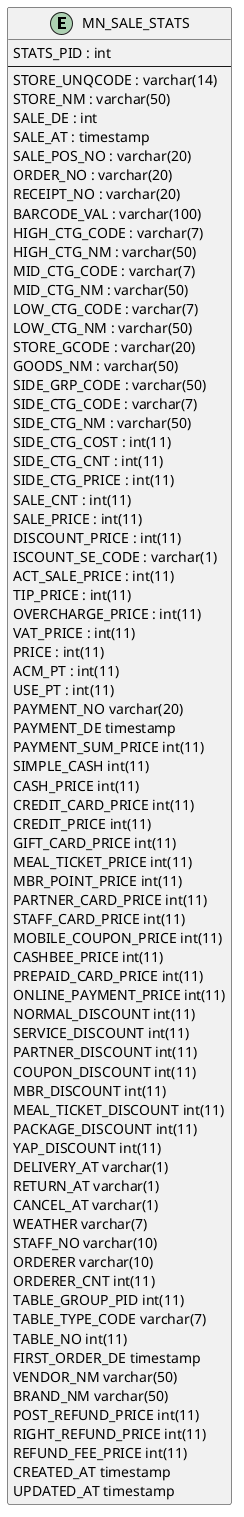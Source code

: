 @startuml

left to right direction


entity "MN_SALE_STATS" as mnSaleStats {
      STATS_PID : int
      --
      STORE_UNQCODE : varchar(14)
      STORE_NM : varchar(50)
      SALE_DE : int
      SALE_AT : timestamp
      SALE_POS_NO : varchar(20)
      ORDER_NO : varchar(20)
      RECEIPT_NO : varchar(20)
      BARCODE_VAL : varchar(100)
      HIGH_CTG_CODE : varchar(7)
      HIGH_CTG_NM : varchar(50)
      MID_CTG_CODE : varchar(7)
      MID_CTG_NM : varchar(50)
      LOW_CTG_CODE : varchar(7)
      LOW_CTG_NM : varchar(50)
      STORE_GCODE : varchar(20)
      GOODS_NM : varchar(50)
      SIDE_GRP_CODE : varchar(50)
      SIDE_CTG_CODE : varchar(7)
      SIDE_CTG_NM : varchar(50)
      SIDE_CTG_COST : int(11)
      SIDE_CTG_CNT : int(11)
      SIDE_CTG_PRICE : int(11)
      SALE_CNT : int(11)
      SALE_PRICE : int(11)
      DISCOUNT_PRICE : int(11)
      ISCOUNT_SE_CODE : varchar(1)
      ACT_SALE_PRICE : int(11)
      TIP_PRICE : int(11)
      OVERCHARGE_PRICE : int(11)
      VAT_PRICE : int(11)
      PRICE : int(11)
      ACM_PT : int(11)
      USE_PT : int(11)
      PAYMENT_NO varchar(20)
      PAYMENT_DE timestamp
      PAYMENT_SUM_PRICE int(11)
      SIMPLE_CASH int(11)
      CASH_PRICE int(11)
      CREDIT_CARD_PRICE int(11)
      CREDIT_PRICE int(11)
      GIFT_CARD_PRICE int(11)
      MEAL_TICKET_PRICE int(11)
      MBR_POINT_PRICE int(11)
      PARTNER_CARD_PRICE int(11)
      STAFF_CARD_PRICE int(11)
      MOBILE_COUPON_PRICE int(11)
      CASHBEE_PRICE int(11)
      PREPAID_CARD_PRICE int(11)
      ONLINE_PAYMENT_PRICE int(11)
      NORMAL_DISCOUNT int(11)
      SERVICE_DISCOUNT int(11)
      PARTNER_DISCOUNT int(11)
      COUPON_DISCOUNT int(11)
      MBR_DISCOUNT int(11)
      MEAL_TICKET_DISCOUNT int(11)
      PACKAGE_DISCOUNT int(11)
      YAP_DISCOUNT int(11)
      DELIVERY_AT varchar(1)
      RETURN_AT varchar(1)
      CANCEL_AT varchar(1)
      WEATHER varchar(7)
      STAFF_NO varchar(10)
      ORDERER varchar(10)
      ORDERER_CNT int(11)
      TABLE_GROUP_PID int(11)
      TABLE_TYPE_CODE varchar(7)
      TABLE_NO int(11)
      FIRST_ORDER_DE timestamp
      VENDOR_NM varchar(50)
      BRAND_NM varchar(50)
      POST_REFUND_PRICE int(11)
      RIGHT_REFUND_PRICE int(11)
      REFUND_FEE_PRICE int(11)
      CREATED_AT timestamp
      UPDATED_AT timestamp
}


@enduml